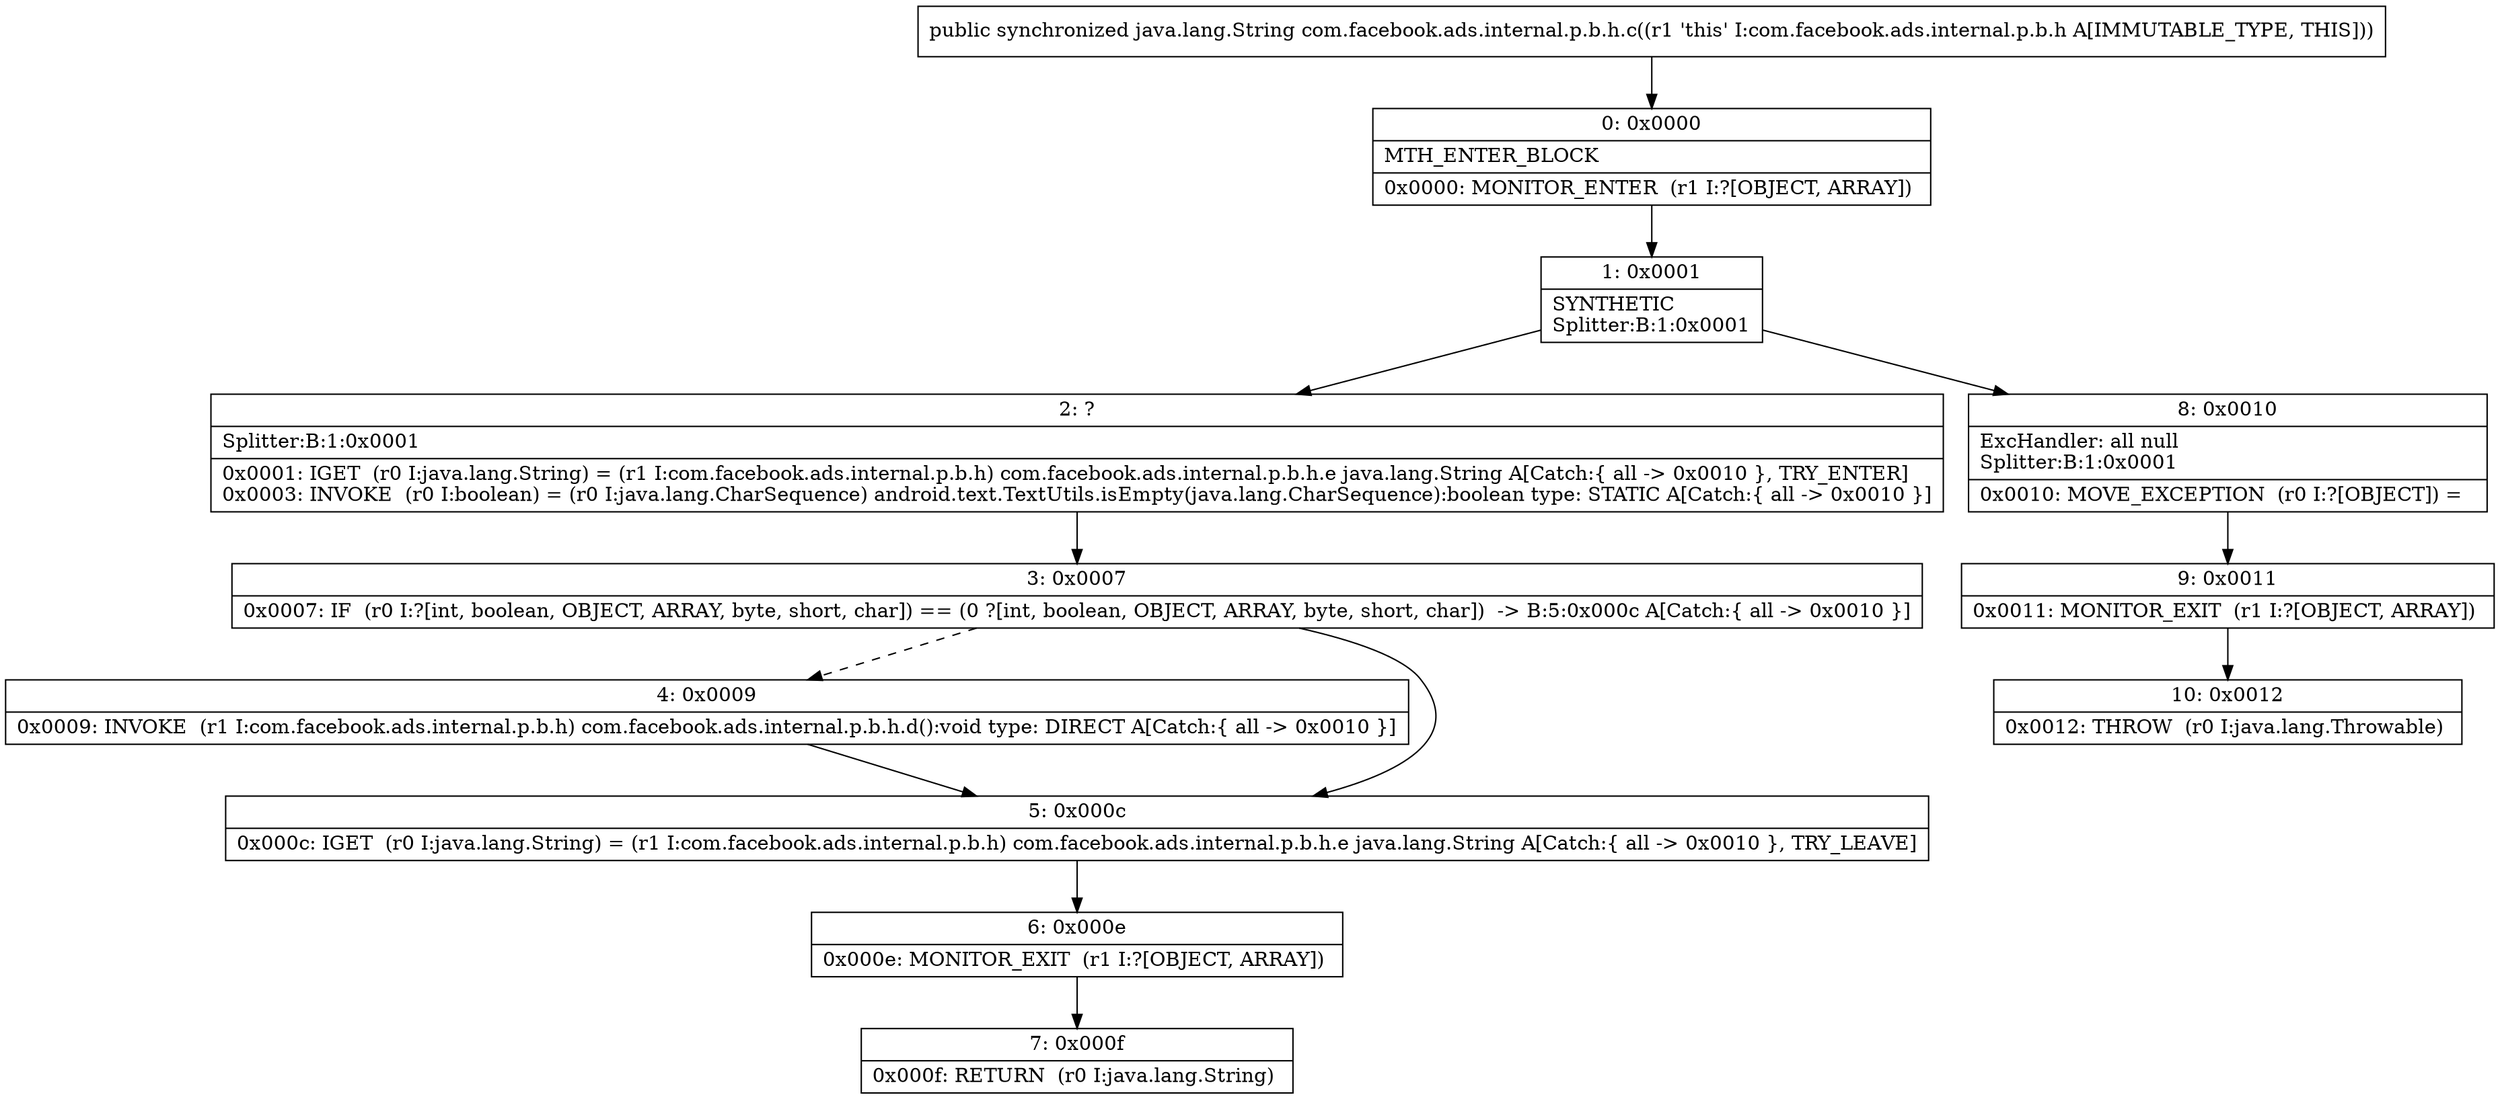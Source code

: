 digraph "CFG forcom.facebook.ads.internal.p.b.h.c()Ljava\/lang\/String;" {
Node_0 [shape=record,label="{0\:\ 0x0000|MTH_ENTER_BLOCK\l|0x0000: MONITOR_ENTER  (r1 I:?[OBJECT, ARRAY]) \l}"];
Node_1 [shape=record,label="{1\:\ 0x0001|SYNTHETIC\lSplitter:B:1:0x0001\l}"];
Node_2 [shape=record,label="{2\:\ ?|Splitter:B:1:0x0001\l|0x0001: IGET  (r0 I:java.lang.String) = (r1 I:com.facebook.ads.internal.p.b.h) com.facebook.ads.internal.p.b.h.e java.lang.String A[Catch:\{ all \-\> 0x0010 \}, TRY_ENTER]\l0x0003: INVOKE  (r0 I:boolean) = (r0 I:java.lang.CharSequence) android.text.TextUtils.isEmpty(java.lang.CharSequence):boolean type: STATIC A[Catch:\{ all \-\> 0x0010 \}]\l}"];
Node_3 [shape=record,label="{3\:\ 0x0007|0x0007: IF  (r0 I:?[int, boolean, OBJECT, ARRAY, byte, short, char]) == (0 ?[int, boolean, OBJECT, ARRAY, byte, short, char])  \-\> B:5:0x000c A[Catch:\{ all \-\> 0x0010 \}]\l}"];
Node_4 [shape=record,label="{4\:\ 0x0009|0x0009: INVOKE  (r1 I:com.facebook.ads.internal.p.b.h) com.facebook.ads.internal.p.b.h.d():void type: DIRECT A[Catch:\{ all \-\> 0x0010 \}]\l}"];
Node_5 [shape=record,label="{5\:\ 0x000c|0x000c: IGET  (r0 I:java.lang.String) = (r1 I:com.facebook.ads.internal.p.b.h) com.facebook.ads.internal.p.b.h.e java.lang.String A[Catch:\{ all \-\> 0x0010 \}, TRY_LEAVE]\l}"];
Node_6 [shape=record,label="{6\:\ 0x000e|0x000e: MONITOR_EXIT  (r1 I:?[OBJECT, ARRAY]) \l}"];
Node_7 [shape=record,label="{7\:\ 0x000f|0x000f: RETURN  (r0 I:java.lang.String) \l}"];
Node_8 [shape=record,label="{8\:\ 0x0010|ExcHandler: all null\lSplitter:B:1:0x0001\l|0x0010: MOVE_EXCEPTION  (r0 I:?[OBJECT]) =  \l}"];
Node_9 [shape=record,label="{9\:\ 0x0011|0x0011: MONITOR_EXIT  (r1 I:?[OBJECT, ARRAY]) \l}"];
Node_10 [shape=record,label="{10\:\ 0x0012|0x0012: THROW  (r0 I:java.lang.Throwable) \l}"];
MethodNode[shape=record,label="{public synchronized java.lang.String com.facebook.ads.internal.p.b.h.c((r1 'this' I:com.facebook.ads.internal.p.b.h A[IMMUTABLE_TYPE, THIS])) }"];
MethodNode -> Node_0;
Node_0 -> Node_1;
Node_1 -> Node_2;
Node_1 -> Node_8;
Node_2 -> Node_3;
Node_3 -> Node_4[style=dashed];
Node_3 -> Node_5;
Node_4 -> Node_5;
Node_5 -> Node_6;
Node_6 -> Node_7;
Node_8 -> Node_9;
Node_9 -> Node_10;
}

